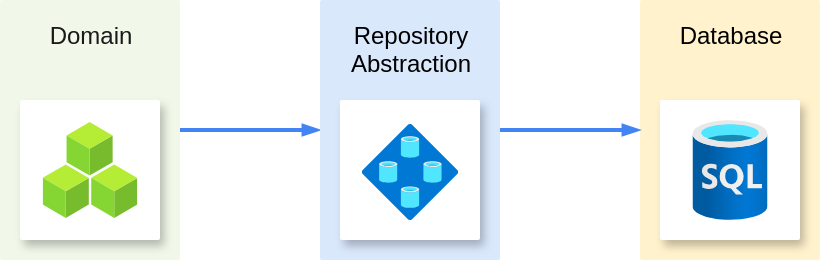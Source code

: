 <mxfile version="24.3.1" type="google">
  <diagram id="f106602c-feb2-e66a-4537-3a34d633f6aa" name="Page-1">
    <mxGraphModel grid="1" page="1" gridSize="10" guides="1" tooltips="1" connect="1" arrows="1" fold="1" pageScale="1" pageWidth="1169" pageHeight="827" background="none" math="0" shadow="0">
      <root>
        <mxCell id="0" />
        <mxCell id="1" parent="0" />
        <mxCell id="Lif8JBEafslfNm7ranTe-3" value="Domain" style="rounded=1;absoluteArcSize=1;arcSize=2;html=1;strokeColor=none;gradientColor=none;shadow=0;dashed=0;fontSize=12;fontColor=#1A1A1A;align=center;verticalAlign=top;spacing=10;spacingTop=-4;fillColor=#F1F8E9;" vertex="1" parent="1">
          <mxGeometry x="230" y="250" width="90" height="130" as="geometry" />
        </mxCell>
        <mxCell id="Lif8JBEafslfNm7ranTe-5" style="edgeStyle=orthogonalEdgeStyle;rounded=0;elbow=vertical;html=1;labelBackgroundColor=none;startFill=1;startSize=4;endArrow=blockThin;endFill=1;endSize=4;jettySize=auto;orthogonalLoop=1;strokeColor=#4284F3;strokeWidth=2;fontSize=12;fontColor=#000000;align=left;dashed=0;entryX=0;entryY=0.5;entryDx=0;entryDy=0;exitX=1;exitY=0.5;exitDx=0;exitDy=0;" edge="1" parent="1" source="Lif8JBEafslfNm7ranTe-3" target="toMssvwuiTmHFz0AxDj9-1">
          <mxGeometry relative="1" as="geometry">
            <Array as="points">
              <mxPoint x="350" y="315" />
              <mxPoint x="350" y="315" />
            </Array>
            <mxPoint x="595" y="255" as="targetPoint" />
          </mxGeometry>
        </mxCell>
        <mxCell id="Lif8JBEafslfNm7ranTe-9" value="" style="strokeColor=none;fillColor=#ffffff;shadow=1;strokeWidth=1;rounded=1;absoluteArcSize=1;arcSize=2;labelPosition=center;verticalLabelPosition=middle;align=center;verticalAlign=bottom;spacingLeft=0;fontColor=#999999;fontSize=12;whiteSpace=wrap;spacingBottom=2;html=1;" vertex="1" parent="1">
          <mxGeometry x="240" y="300" width="70" height="70" as="geometry" />
        </mxCell>
        <mxCell id="toMssvwuiTmHFz0AxDj9-1" value="Repository&lt;div&gt;Abstraction&lt;/div&gt;" style="rounded=1;absoluteArcSize=1;arcSize=2;html=1;strokeColor=none;shadow=0;dashed=0;fontSize=12;align=center;verticalAlign=top;spacing=10;spacingTop=-4;fillColor=#dae8fc;" vertex="1" parent="1">
          <mxGeometry x="390" y="250" width="90" height="130" as="geometry" />
        </mxCell>
        <mxCell id="toMssvwuiTmHFz0AxDj9-2" value="Database" style="rounded=1;absoluteArcSize=1;arcSize=2;html=1;strokeColor=none;shadow=0;dashed=0;fontSize=12;align=center;verticalAlign=top;spacing=10;spacingTop=-4;fillColor=#fff2cc;" vertex="1" parent="1">
          <mxGeometry x="550" y="250" width="90" height="130" as="geometry" />
        </mxCell>
        <mxCell id="toMssvwuiTmHFz0AxDj9-3" style="edgeStyle=orthogonalEdgeStyle;rounded=0;elbow=vertical;html=1;labelBackgroundColor=none;startFill=1;startSize=4;endArrow=blockThin;endFill=1;endSize=4;jettySize=auto;orthogonalLoop=1;strokeColor=#4284F3;strokeWidth=2;fontSize=12;fontColor=#000000;align=left;dashed=0;entryX=0;entryY=0.5;entryDx=0;entryDy=0;exitX=1;exitY=0.5;exitDx=0;exitDy=0;" edge="1" parent="1" source="toMssvwuiTmHFz0AxDj9-1" target="toMssvwuiTmHFz0AxDj9-2">
          <mxGeometry relative="1" as="geometry">
            <Array as="points">
              <mxPoint x="510" y="315" />
              <mxPoint x="510" y="315" />
            </Array>
            <mxPoint x="330" y="310" as="sourcePoint" />
            <mxPoint x="400" y="310" as="targetPoint" />
          </mxGeometry>
        </mxCell>
        <mxCell id="toMssvwuiTmHFz0AxDj9-4" value="" style="strokeColor=none;fillColor=#ffffff;shadow=1;strokeWidth=1;rounded=1;absoluteArcSize=1;arcSize=2;labelPosition=center;verticalLabelPosition=middle;align=center;verticalAlign=bottom;spacingLeft=0;fontColor=#999999;fontSize=12;whiteSpace=wrap;spacingBottom=2;html=1;" vertex="1" parent="1">
          <mxGeometry x="400" y="300" width="70" height="70" as="geometry" />
        </mxCell>
        <mxCell id="toMssvwuiTmHFz0AxDj9-6" value="" style="strokeColor=none;fillColor=#ffffff;shadow=1;strokeWidth=1;rounded=1;absoluteArcSize=1;arcSize=2;labelPosition=center;verticalLabelPosition=middle;align=center;verticalAlign=bottom;spacingLeft=0;fontColor=#999999;fontSize=12;whiteSpace=wrap;spacingBottom=2;html=1;" vertex="1" parent="1">
          <mxGeometry x="560" y="300" width="70" height="70" as="geometry" />
        </mxCell>
        <mxCell id="toMssvwuiTmHFz0AxDj9-12" value="" style="image;aspect=fixed;html=1;points=[];align=center;fontSize=12;image=img/lib/azure2/databases/SQL_Database.svg;" vertex="1" parent="1">
          <mxGeometry x="576.25" y="310" width="37.5" height="50" as="geometry" />
        </mxCell>
        <mxCell id="toMssvwuiTmHFz0AxDj9-13" value="" style="image;aspect=fixed;html=1;points=[];align=center;fontSize=12;image=img/lib/azure2/databases/SQL_Elastic_Pools.svg;" vertex="1" parent="1">
          <mxGeometry x="411" y="312" width="48" height="48" as="geometry" />
        </mxCell>
        <mxCell id="toMssvwuiTmHFz0AxDj9-15" value="" style="image;aspect=fixed;html=1;points=[];align=center;fontSize=12;image=img/lib/azure2/general/Cubes.svg;" vertex="1" parent="1">
          <mxGeometry x="251.36" y="311" width="47.29" height="48" as="geometry" />
        </mxCell>
      </root>
    </mxGraphModel>
  </diagram>
</mxfile>
